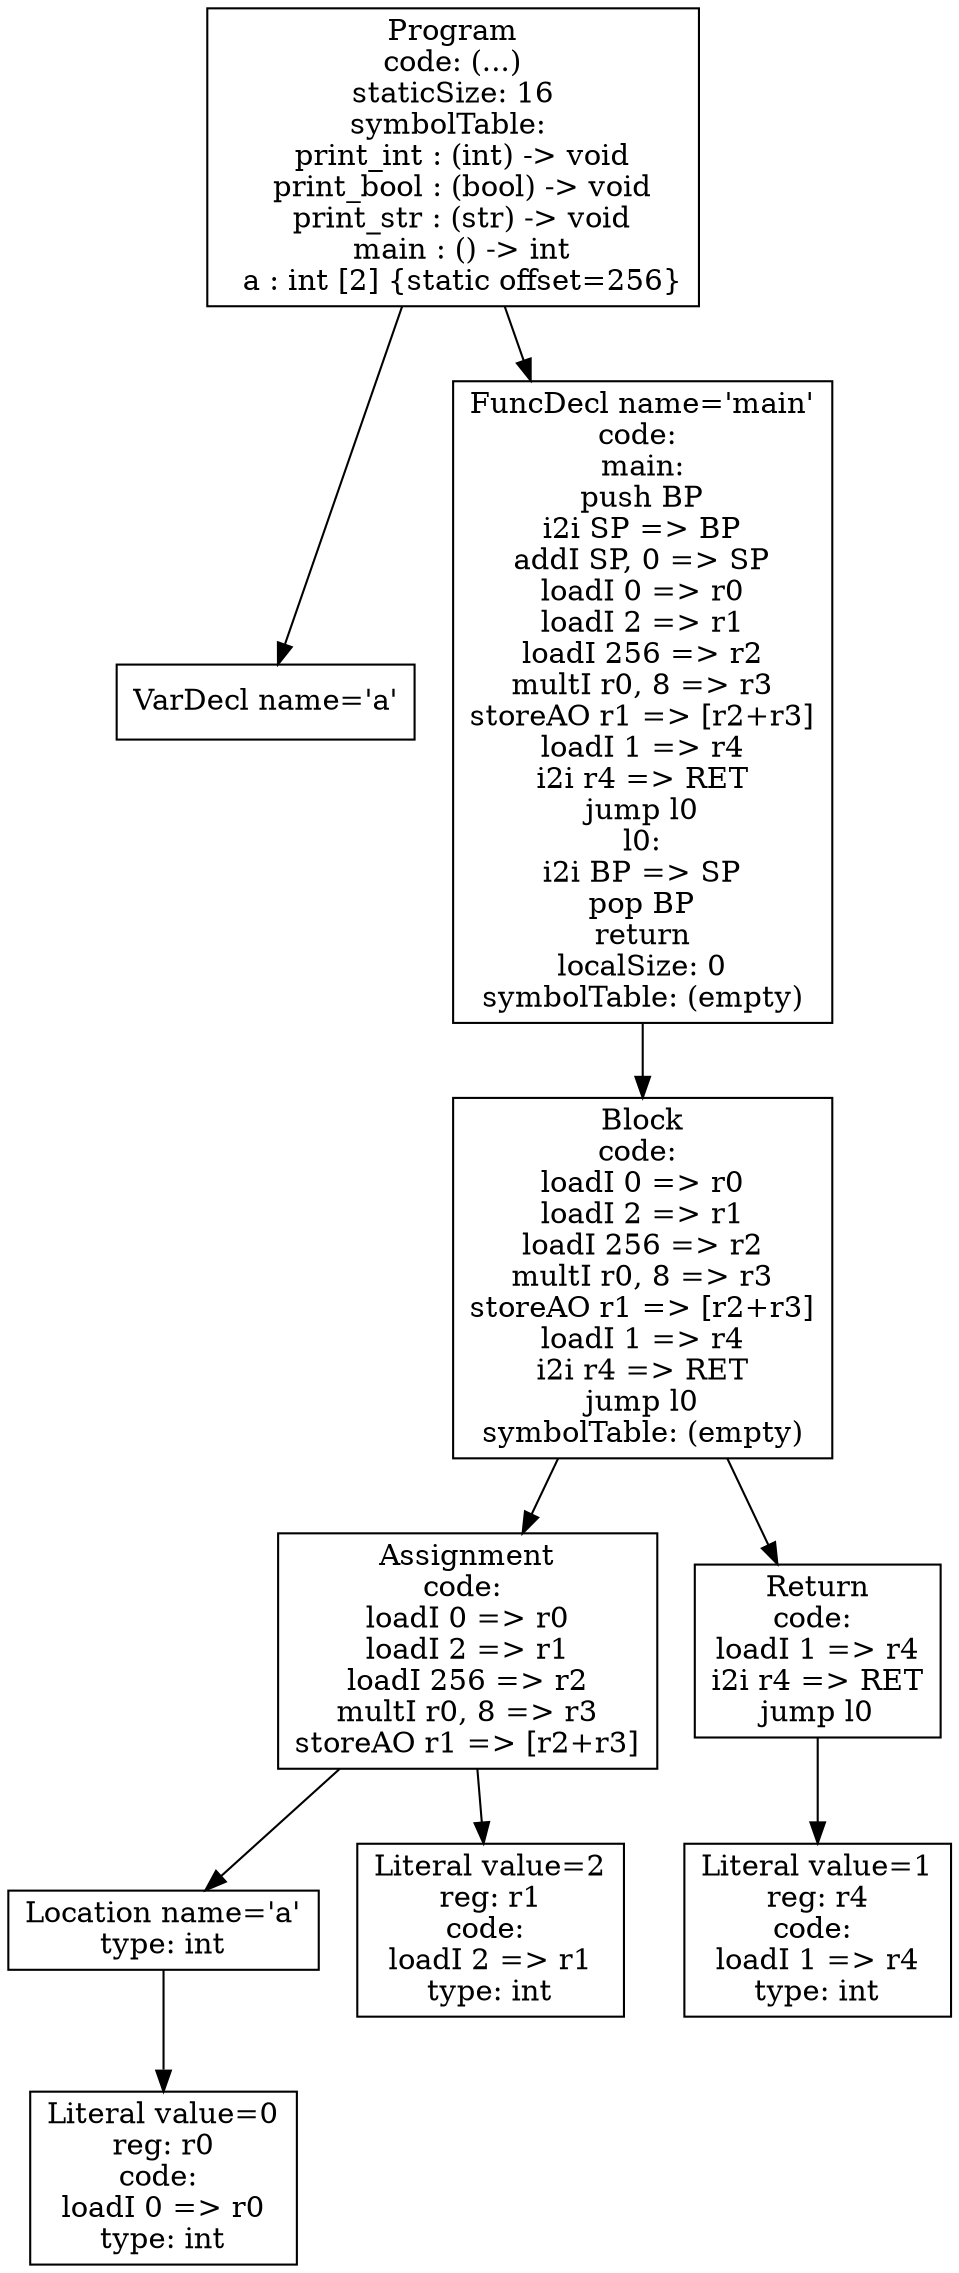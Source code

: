 digraph AST {
1 [shape=box, label="VarDecl name='a'"];
6 [shape=box, label="Literal value=0\nreg: r0\ncode: \nloadI 0 => r0\ntype: int"];
5 [shape=box, label="Location name='a'\ntype: int"];
5 -> 6;
7 [shape=box, label="Literal value=2\nreg: r1\ncode: \nloadI 2 => r1\ntype: int"];
4 [shape=box, label="Assignment\ncode: \nloadI 0 => r0\nloadI 2 => r1\nloadI 256 => r2\nmultI r0, 8 => r3\nstoreAO r1 => [r2+r3]"];
4 -> 5;
4 -> 7;
9 [shape=box, label="Literal value=1\nreg: r4\ncode: \nloadI 1 => r4\ntype: int"];
8 [shape=box, label="Return\ncode: \nloadI 1 => r4\ni2i r4 => RET\njump l0"];
8 -> 9;
3 [shape=box, label="Block\ncode: \nloadI 0 => r0\nloadI 2 => r1\nloadI 256 => r2\nmultI r0, 8 => r3\nstoreAO r1 => [r2+r3]\nloadI 1 => r4\ni2i r4 => RET\njump l0\nsymbolTable: (empty)"];
3 -> 4;
3 -> 8;
2 [shape=box, label="FuncDecl name='main'\ncode: \nmain:\npush BP\ni2i SP => BP\naddI SP, 0 => SP\nloadI 0 => r0\nloadI 2 => r1\nloadI 256 => r2\nmultI r0, 8 => r3\nstoreAO r1 => [r2+r3]\nloadI 1 => r4\ni2i r4 => RET\njump l0\nl0:\ni2i BP => SP\npop BP\nreturn\nlocalSize: 0\nsymbolTable: (empty)"];
2 -> 3;
0 [shape=box, label="Program\ncode: (...)\nstaticSize: 16\nsymbolTable: \n  print_int : (int) -> void\n  print_bool : (bool) -> void\n  print_str : (str) -> void\n  main : () -> int\n  a : int [2] {static offset=256}"];
0 -> 1;
0 -> 2;
}

